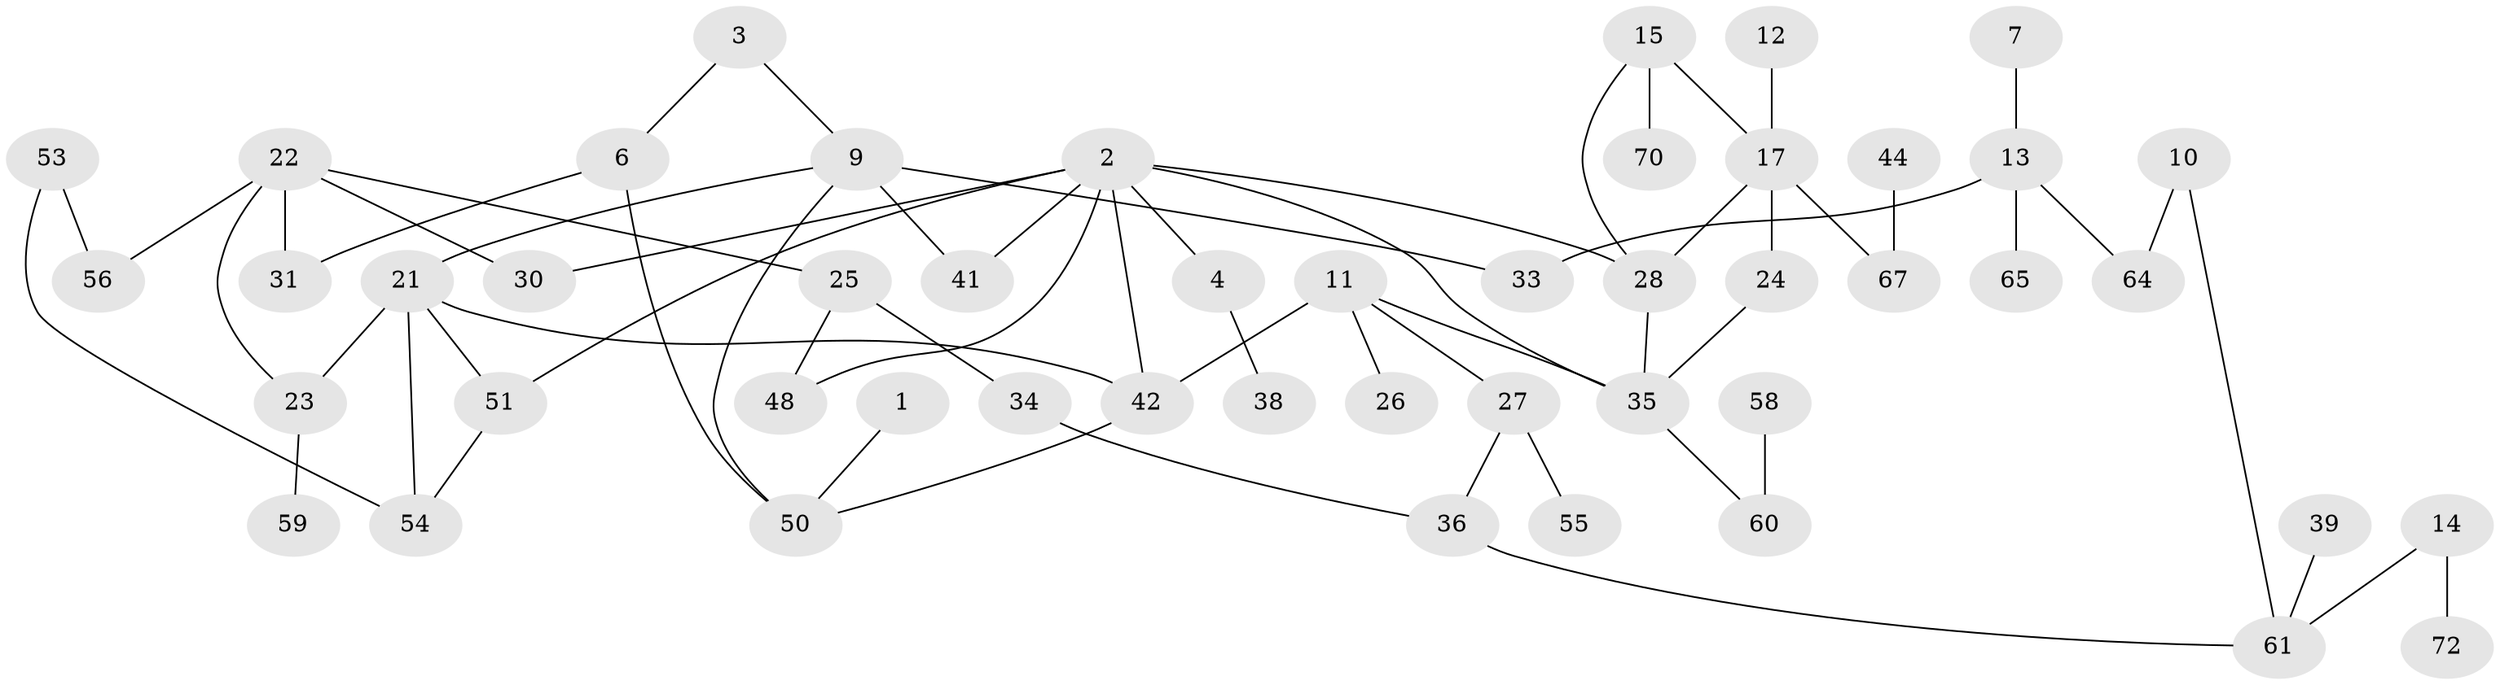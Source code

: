 // original degree distribution, {2: 0.3541666666666667, 5: 0.027777777777777776, 0: 0.1388888888888889, 4: 0.05555555555555555, 3: 0.18055555555555555, 1: 0.2361111111111111, 6: 0.006944444444444444}
// Generated by graph-tools (version 1.1) at 2025/48/03/04/25 22:48:19]
// undirected, 49 vertices, 63 edges
graph export_dot {
  node [color=gray90,style=filled];
  1;
  2;
  3;
  4;
  6;
  7;
  9;
  10;
  11;
  12;
  13;
  14;
  15;
  17;
  21;
  22;
  23;
  24;
  25;
  26;
  27;
  28;
  30;
  31;
  33;
  34;
  35;
  36;
  38;
  39;
  41;
  42;
  44;
  48;
  50;
  51;
  53;
  54;
  55;
  56;
  58;
  59;
  60;
  61;
  64;
  65;
  67;
  70;
  72;
  1 -- 50 [weight=1.0];
  2 -- 4 [weight=1.0];
  2 -- 28 [weight=1.0];
  2 -- 30 [weight=1.0];
  2 -- 35 [weight=1.0];
  2 -- 41 [weight=1.0];
  2 -- 42 [weight=1.0];
  2 -- 48 [weight=1.0];
  2 -- 51 [weight=1.0];
  3 -- 6 [weight=1.0];
  3 -- 9 [weight=1.0];
  4 -- 38 [weight=1.0];
  6 -- 31 [weight=1.0];
  6 -- 50 [weight=1.0];
  7 -- 13 [weight=1.0];
  9 -- 21 [weight=1.0];
  9 -- 33 [weight=1.0];
  9 -- 41 [weight=2.0];
  9 -- 50 [weight=1.0];
  10 -- 61 [weight=1.0];
  10 -- 64 [weight=1.0];
  11 -- 26 [weight=2.0];
  11 -- 27 [weight=1.0];
  11 -- 35 [weight=1.0];
  11 -- 42 [weight=1.0];
  12 -- 17 [weight=1.0];
  13 -- 33 [weight=1.0];
  13 -- 64 [weight=1.0];
  13 -- 65 [weight=1.0];
  14 -- 61 [weight=1.0];
  14 -- 72 [weight=1.0];
  15 -- 17 [weight=2.0];
  15 -- 28 [weight=1.0];
  15 -- 70 [weight=1.0];
  17 -- 24 [weight=1.0];
  17 -- 28 [weight=1.0];
  17 -- 67 [weight=1.0];
  21 -- 23 [weight=2.0];
  21 -- 42 [weight=1.0];
  21 -- 51 [weight=1.0];
  21 -- 54 [weight=1.0];
  22 -- 23 [weight=1.0];
  22 -- 25 [weight=1.0];
  22 -- 30 [weight=1.0];
  22 -- 31 [weight=1.0];
  22 -- 56 [weight=1.0];
  23 -- 59 [weight=1.0];
  24 -- 35 [weight=1.0];
  25 -- 34 [weight=1.0];
  25 -- 48 [weight=1.0];
  27 -- 36 [weight=1.0];
  27 -- 55 [weight=1.0];
  28 -- 35 [weight=1.0];
  34 -- 36 [weight=1.0];
  35 -- 60 [weight=1.0];
  36 -- 61 [weight=1.0];
  39 -- 61 [weight=1.0];
  42 -- 50 [weight=1.0];
  44 -- 67 [weight=1.0];
  51 -- 54 [weight=1.0];
  53 -- 54 [weight=1.0];
  53 -- 56 [weight=1.0];
  58 -- 60 [weight=2.0];
}
